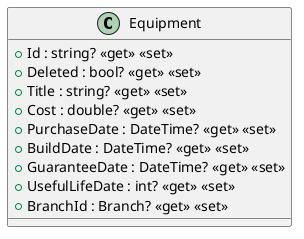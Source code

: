 @startuml
class Equipment {
    + Id : string? <<get>> <<set>>
    + Deleted : bool? <<get>> <<set>>
    + Title : string? <<get>> <<set>>
    + Cost : double? <<get>> <<set>>
    + PurchaseDate : DateTime? <<get>> <<set>>
    + BuildDate : DateTime? <<get>> <<set>>
    + GuaranteeDate : DateTime? <<get>> <<set>>
    + UsefulLifeDate : int? <<get>> <<set>>
    + BranchId : Branch? <<get>> <<set>>
}
@enduml
